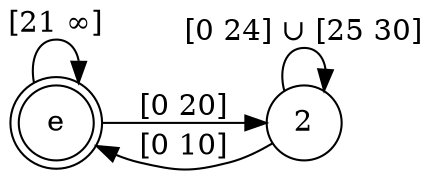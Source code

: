 digraph finite_state_machine {
	rankdir=LR;
	size="8,5"
	node [shape = doublecircle]; e ;
	node [shape = circle];
	e -> e [ label = "[21 ∞]" ];
	e -> 2 [ label = "[0 20]" ];
	2 -> 2 [ label = "[0 24] ∪ [25 30]" ];
	2 -> e [ label = "[0 10]" ];
}


